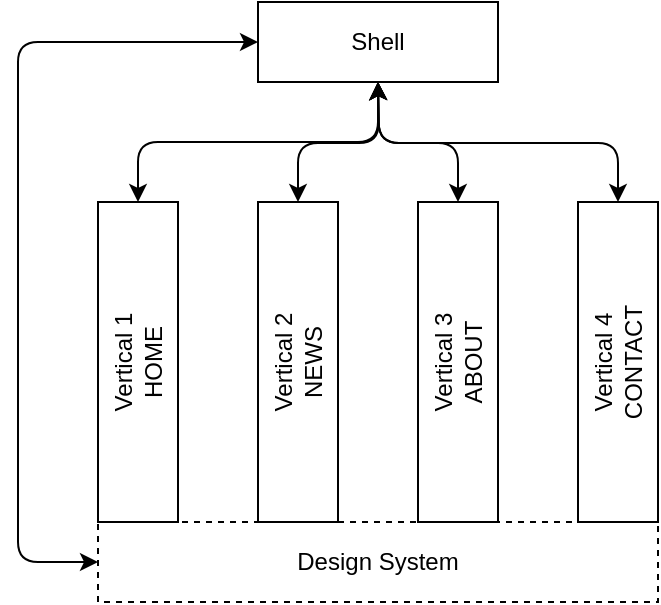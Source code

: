 <mxfile>
    <diagram id="iB6w71YgZhQ5n5BsnEpx" name="Page-1">
        <mxGraphModel dx="898" dy="679" grid="1" gridSize="10" guides="1" tooltips="1" connect="1" arrows="1" fold="1" page="1" pageScale="1" pageWidth="850" pageHeight="1100" math="0" shadow="0">
            <root>
                <mxCell id="0"/>
                <mxCell id="1" parent="0"/>
                <mxCell id="20" style="edgeStyle=orthogonalEdgeStyle;html=1;exitX=0;exitY=0.5;exitDx=0;exitDy=0;entryX=0;entryY=0.5;entryDx=0;entryDy=0;startArrow=classic;startFill=1;" edge="1" parent="1" source="14" target="2">
                    <mxGeometry relative="1" as="geometry">
                        <Array as="points">
                            <mxPoint x="200" y="380"/>
                            <mxPoint x="200" y="120"/>
                        </Array>
                    </mxGeometry>
                </mxCell>
                <mxCell id="14" value="Design System" style="rounded=0;whiteSpace=wrap;html=1;dashed=1;" vertex="1" parent="1">
                    <mxGeometry x="240" y="360" width="280" height="40" as="geometry"/>
                </mxCell>
                <mxCell id="2" value="Shell" style="rounded=0;whiteSpace=wrap;html=1;" vertex="1" parent="1">
                    <mxGeometry x="320" y="100" width="120" height="40" as="geometry"/>
                </mxCell>
                <mxCell id="10" style="edgeStyle=orthogonalEdgeStyle;html=1;exitX=0.5;exitY=0;exitDx=0;exitDy=0;entryX=0.5;entryY=1;entryDx=0;entryDy=0;startArrow=classic;startFill=1;" edge="1" parent="1" source="3" target="2">
                    <mxGeometry relative="1" as="geometry"/>
                </mxCell>
                <mxCell id="3" value="Vertical 1&lt;br&gt;HOME" style="rounded=0;whiteSpace=wrap;html=1;horizontal=0;" vertex="1" parent="1">
                    <mxGeometry x="240" y="200" width="40" height="160" as="geometry"/>
                </mxCell>
                <mxCell id="11" style="edgeStyle=orthogonalEdgeStyle;html=1;exitX=0.5;exitY=0;exitDx=0;exitDy=0;startArrow=classic;startFill=1;" edge="1" parent="1" source="4">
                    <mxGeometry relative="1" as="geometry">
                        <mxPoint x="380" y="140" as="targetPoint"/>
                    </mxGeometry>
                </mxCell>
                <mxCell id="4" value="Vertical 2&lt;br&gt;NEWS" style="rounded=0;whiteSpace=wrap;html=1;horizontal=0;" vertex="1" parent="1">
                    <mxGeometry x="320" y="200" width="40" height="160" as="geometry"/>
                </mxCell>
                <mxCell id="12" style="edgeStyle=orthogonalEdgeStyle;html=1;exitX=0.5;exitY=0;exitDx=0;exitDy=0;startArrow=classic;startFill=1;" edge="1" parent="1" source="5">
                    <mxGeometry relative="1" as="geometry">
                        <mxPoint x="380" y="140" as="targetPoint"/>
                    </mxGeometry>
                </mxCell>
                <mxCell id="5" value="Vertical 3&lt;br&gt;ABOUT" style="rounded=0;whiteSpace=wrap;html=1;horizontal=0;" vertex="1" parent="1">
                    <mxGeometry x="400" y="200" width="40" height="160" as="geometry"/>
                </mxCell>
                <mxCell id="13" style="edgeStyle=orthogonalEdgeStyle;html=1;exitX=0.5;exitY=0;exitDx=0;exitDy=0;startArrow=classic;startFill=1;" edge="1" parent="1" source="6">
                    <mxGeometry relative="1" as="geometry">
                        <mxPoint x="380" y="140" as="targetPoint"/>
                    </mxGeometry>
                </mxCell>
                <mxCell id="6" value="Vertical 4&lt;br&gt;CONTACT" style="rounded=0;whiteSpace=wrap;html=1;horizontal=0;" vertex="1" parent="1">
                    <mxGeometry x="480" y="200" width="40" height="160" as="geometry"/>
                </mxCell>
            </root>
        </mxGraphModel>
    </diagram>
</mxfile>
